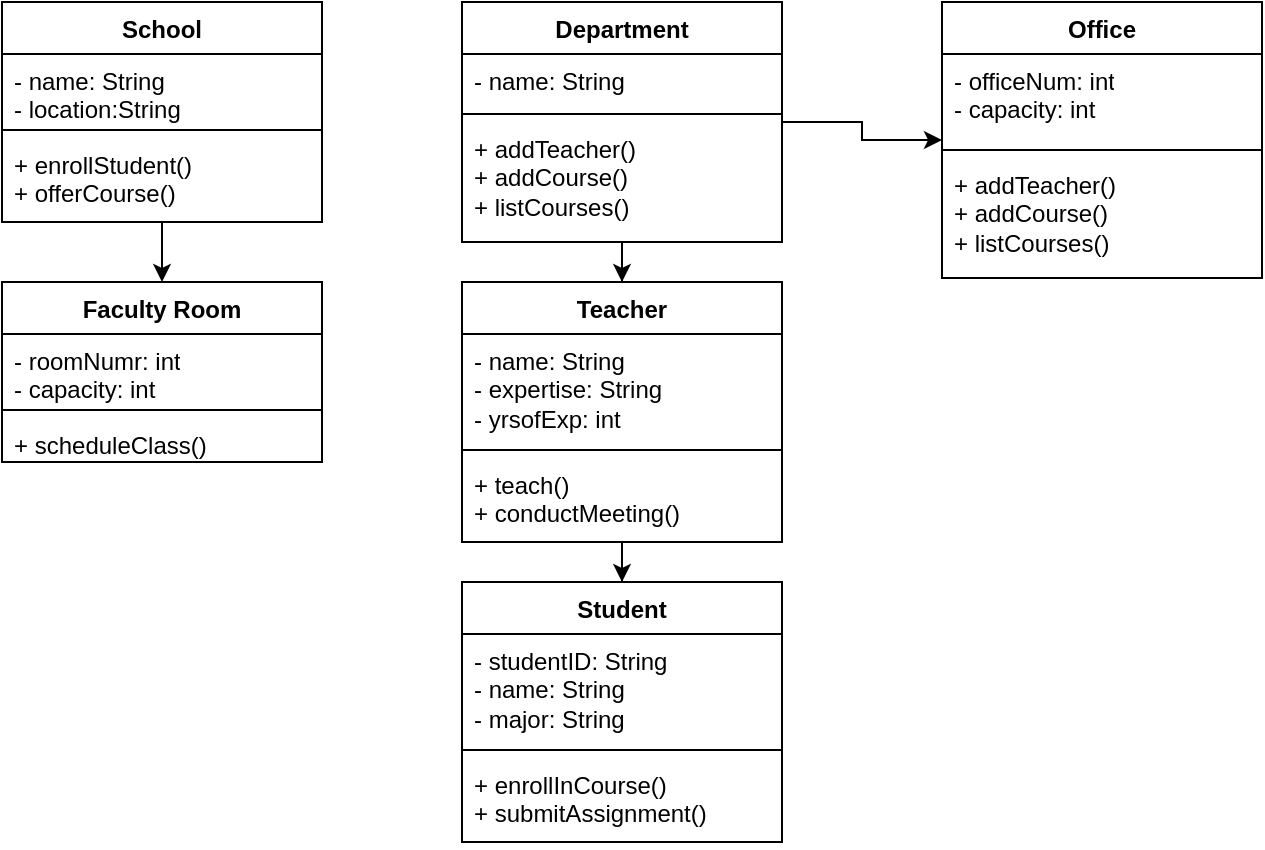 <mxfile version="23.0.2" type="github">
  <diagram name="Page-1" id="e7e014a7-5840-1c2e-5031-d8a46d1fe8dd">
    <mxGraphModel dx="894" dy="488" grid="1" gridSize="10" guides="1" tooltips="1" connect="1" arrows="1" fold="1" page="1" pageScale="1" pageWidth="1169" pageHeight="826" background="none" math="0" shadow="0">
      <root>
        <mxCell id="0" />
        <mxCell id="1" parent="0" />
        <mxCell id="pBPji8Fg3hZVdJj9yD6X-52" value="" style="edgeStyle=orthogonalEdgeStyle;rounded=0;orthogonalLoop=1;jettySize=auto;html=1;" edge="1" parent="1" source="pBPji8Fg3hZVdJj9yD6X-44" target="pBPji8Fg3hZVdJj9yD6X-48">
          <mxGeometry relative="1" as="geometry" />
        </mxCell>
        <mxCell id="pBPji8Fg3hZVdJj9yD6X-44" value="School&lt;br&gt;" style="swimlane;fontStyle=1;align=center;verticalAlign=top;childLayout=stackLayout;horizontal=1;startSize=26;horizontalStack=0;resizeParent=1;resizeParentMax=0;resizeLast=0;collapsible=1;marginBottom=0;whiteSpace=wrap;html=1;" vertex="1" parent="1">
          <mxGeometry x="310" y="240" width="160" height="110" as="geometry" />
        </mxCell>
        <mxCell id="pBPji8Fg3hZVdJj9yD6X-45" value="- name: String&lt;br&gt;- location:String" style="text;strokeColor=none;fillColor=none;align=left;verticalAlign=top;spacingLeft=4;spacingRight=4;overflow=hidden;rotatable=0;points=[[0,0.5],[1,0.5]];portConstraint=eastwest;whiteSpace=wrap;html=1;" vertex="1" parent="pBPji8Fg3hZVdJj9yD6X-44">
          <mxGeometry y="26" width="160" height="34" as="geometry" />
        </mxCell>
        <mxCell id="pBPji8Fg3hZVdJj9yD6X-46" value="" style="line;strokeWidth=1;fillColor=none;align=left;verticalAlign=middle;spacingTop=-1;spacingLeft=3;spacingRight=3;rotatable=0;labelPosition=right;points=[];portConstraint=eastwest;strokeColor=inherit;" vertex="1" parent="pBPji8Fg3hZVdJj9yD6X-44">
          <mxGeometry y="60" width="160" height="8" as="geometry" />
        </mxCell>
        <mxCell id="pBPji8Fg3hZVdJj9yD6X-47" value="+ enrollStudent()&lt;br&gt;+ offerCourse()" style="text;strokeColor=none;fillColor=none;align=left;verticalAlign=top;spacingLeft=4;spacingRight=4;overflow=hidden;rotatable=0;points=[[0,0.5],[1,0.5]];portConstraint=eastwest;whiteSpace=wrap;html=1;" vertex="1" parent="pBPji8Fg3hZVdJj9yD6X-44">
          <mxGeometry y="68" width="160" height="42" as="geometry" />
        </mxCell>
        <mxCell id="pBPji8Fg3hZVdJj9yD6X-48" value="Faculty Room" style="swimlane;fontStyle=1;align=center;verticalAlign=top;childLayout=stackLayout;horizontal=1;startSize=26;horizontalStack=0;resizeParent=1;resizeParentMax=0;resizeLast=0;collapsible=1;marginBottom=0;whiteSpace=wrap;html=1;" vertex="1" parent="1">
          <mxGeometry x="310" y="380" width="160" height="90" as="geometry" />
        </mxCell>
        <mxCell id="pBPji8Fg3hZVdJj9yD6X-49" value="- roomNumr: int&lt;br&gt;- capacity: int" style="text;strokeColor=none;fillColor=none;align=left;verticalAlign=top;spacingLeft=4;spacingRight=4;overflow=hidden;rotatable=0;points=[[0,0.5],[1,0.5]];portConstraint=eastwest;whiteSpace=wrap;html=1;" vertex="1" parent="pBPji8Fg3hZVdJj9yD6X-48">
          <mxGeometry y="26" width="160" height="34" as="geometry" />
        </mxCell>
        <mxCell id="pBPji8Fg3hZVdJj9yD6X-50" value="" style="line;strokeWidth=1;fillColor=none;align=left;verticalAlign=middle;spacingTop=-1;spacingLeft=3;spacingRight=3;rotatable=0;labelPosition=right;points=[];portConstraint=eastwest;strokeColor=inherit;" vertex="1" parent="pBPji8Fg3hZVdJj9yD6X-48">
          <mxGeometry y="60" width="160" height="8" as="geometry" />
        </mxCell>
        <mxCell id="pBPji8Fg3hZVdJj9yD6X-51" value="+ scheduleClass()" style="text;strokeColor=none;fillColor=none;align=left;verticalAlign=top;spacingLeft=4;spacingRight=4;overflow=hidden;rotatable=0;points=[[0,0.5],[1,0.5]];portConstraint=eastwest;whiteSpace=wrap;html=1;" vertex="1" parent="pBPji8Fg3hZVdJj9yD6X-48">
          <mxGeometry y="68" width="160" height="22" as="geometry" />
        </mxCell>
        <mxCell id="pBPji8Fg3hZVdJj9yD6X-61" value="" style="edgeStyle=orthogonalEdgeStyle;rounded=0;orthogonalLoop=1;jettySize=auto;html=1;" edge="1" parent="1" source="pBPji8Fg3hZVdJj9yD6X-53" target="pBPji8Fg3hZVdJj9yD6X-57">
          <mxGeometry relative="1" as="geometry" />
        </mxCell>
        <mxCell id="pBPji8Fg3hZVdJj9yD6X-77" value="" style="edgeStyle=orthogonalEdgeStyle;rounded=0;orthogonalLoop=1;jettySize=auto;html=1;" edge="1" parent="1" source="pBPji8Fg3hZVdJj9yD6X-53" target="pBPji8Fg3hZVdJj9yD6X-73">
          <mxGeometry relative="1" as="geometry" />
        </mxCell>
        <mxCell id="pBPji8Fg3hZVdJj9yD6X-53" value="Department" style="swimlane;fontStyle=1;align=center;verticalAlign=top;childLayout=stackLayout;horizontal=1;startSize=26;horizontalStack=0;resizeParent=1;resizeParentMax=0;resizeLast=0;collapsible=1;marginBottom=0;whiteSpace=wrap;html=1;" vertex="1" parent="1">
          <mxGeometry x="540" y="240" width="160" height="120" as="geometry" />
        </mxCell>
        <mxCell id="pBPji8Fg3hZVdJj9yD6X-54" value="- name: String" style="text;strokeColor=none;fillColor=none;align=left;verticalAlign=top;spacingLeft=4;spacingRight=4;overflow=hidden;rotatable=0;points=[[0,0.5],[1,0.5]];portConstraint=eastwest;whiteSpace=wrap;html=1;" vertex="1" parent="pBPji8Fg3hZVdJj9yD6X-53">
          <mxGeometry y="26" width="160" height="26" as="geometry" />
        </mxCell>
        <mxCell id="pBPji8Fg3hZVdJj9yD6X-55" value="" style="line;strokeWidth=1;fillColor=none;align=left;verticalAlign=middle;spacingTop=-1;spacingLeft=3;spacingRight=3;rotatable=0;labelPosition=right;points=[];portConstraint=eastwest;strokeColor=inherit;" vertex="1" parent="pBPji8Fg3hZVdJj9yD6X-53">
          <mxGeometry y="52" width="160" height="8" as="geometry" />
        </mxCell>
        <mxCell id="pBPji8Fg3hZVdJj9yD6X-56" value="+ addTeacher()&lt;br&gt;+ addCourse()&lt;br&gt;+ listCourses()" style="text;strokeColor=none;fillColor=none;align=left;verticalAlign=top;spacingLeft=4;spacingRight=4;overflow=hidden;rotatable=0;points=[[0,0.5],[1,0.5]];portConstraint=eastwest;whiteSpace=wrap;html=1;" vertex="1" parent="pBPji8Fg3hZVdJj9yD6X-53">
          <mxGeometry y="60" width="160" height="60" as="geometry" />
        </mxCell>
        <mxCell id="pBPji8Fg3hZVdJj9yD6X-66" value="" style="edgeStyle=orthogonalEdgeStyle;rounded=0;orthogonalLoop=1;jettySize=auto;html=1;" edge="1" parent="1" source="pBPji8Fg3hZVdJj9yD6X-57" target="pBPji8Fg3hZVdJj9yD6X-62">
          <mxGeometry relative="1" as="geometry" />
        </mxCell>
        <mxCell id="pBPji8Fg3hZVdJj9yD6X-57" value="Teacher" style="swimlane;fontStyle=1;align=center;verticalAlign=top;childLayout=stackLayout;horizontal=1;startSize=26;horizontalStack=0;resizeParent=1;resizeParentMax=0;resizeLast=0;collapsible=1;marginBottom=0;whiteSpace=wrap;html=1;" vertex="1" parent="1">
          <mxGeometry x="540" y="380" width="160" height="130" as="geometry" />
        </mxCell>
        <mxCell id="pBPji8Fg3hZVdJj9yD6X-58" value="- name: String&lt;br&gt;- expertise: String&lt;br&gt;- yrsofExp: int" style="text;strokeColor=none;fillColor=none;align=left;verticalAlign=top;spacingLeft=4;spacingRight=4;overflow=hidden;rotatable=0;points=[[0,0.5],[1,0.5]];portConstraint=eastwest;whiteSpace=wrap;html=1;" vertex="1" parent="pBPji8Fg3hZVdJj9yD6X-57">
          <mxGeometry y="26" width="160" height="54" as="geometry" />
        </mxCell>
        <mxCell id="pBPji8Fg3hZVdJj9yD6X-59" value="" style="line;strokeWidth=1;fillColor=none;align=left;verticalAlign=middle;spacingTop=-1;spacingLeft=3;spacingRight=3;rotatable=0;labelPosition=right;points=[];portConstraint=eastwest;strokeColor=inherit;" vertex="1" parent="pBPji8Fg3hZVdJj9yD6X-57">
          <mxGeometry y="80" width="160" height="8" as="geometry" />
        </mxCell>
        <mxCell id="pBPji8Fg3hZVdJj9yD6X-60" value="+ teach()&lt;br&gt;+ conductMeeting()" style="text;strokeColor=none;fillColor=none;align=left;verticalAlign=top;spacingLeft=4;spacingRight=4;overflow=hidden;rotatable=0;points=[[0,0.5],[1,0.5]];portConstraint=eastwest;whiteSpace=wrap;html=1;" vertex="1" parent="pBPji8Fg3hZVdJj9yD6X-57">
          <mxGeometry y="88" width="160" height="42" as="geometry" />
        </mxCell>
        <mxCell id="pBPji8Fg3hZVdJj9yD6X-62" value="Student" style="swimlane;fontStyle=1;align=center;verticalAlign=top;childLayout=stackLayout;horizontal=1;startSize=26;horizontalStack=0;resizeParent=1;resizeParentMax=0;resizeLast=0;collapsible=1;marginBottom=0;whiteSpace=wrap;html=1;" vertex="1" parent="1">
          <mxGeometry x="540" y="530" width="160" height="130" as="geometry" />
        </mxCell>
        <mxCell id="pBPji8Fg3hZVdJj9yD6X-63" value="- studentID: String&lt;br&gt;- name: String&lt;br&gt;- major: String" style="text;strokeColor=none;fillColor=none;align=left;verticalAlign=top;spacingLeft=4;spacingRight=4;overflow=hidden;rotatable=0;points=[[0,0.5],[1,0.5]];portConstraint=eastwest;whiteSpace=wrap;html=1;" vertex="1" parent="pBPji8Fg3hZVdJj9yD6X-62">
          <mxGeometry y="26" width="160" height="54" as="geometry" />
        </mxCell>
        <mxCell id="pBPji8Fg3hZVdJj9yD6X-64" value="" style="line;strokeWidth=1;fillColor=none;align=left;verticalAlign=middle;spacingTop=-1;spacingLeft=3;spacingRight=3;rotatable=0;labelPosition=right;points=[];portConstraint=eastwest;strokeColor=inherit;" vertex="1" parent="pBPji8Fg3hZVdJj9yD6X-62">
          <mxGeometry y="80" width="160" height="8" as="geometry" />
        </mxCell>
        <mxCell id="pBPji8Fg3hZVdJj9yD6X-65" value="+ enrollInCourse()&lt;br&gt;+ submitAssignment()" style="text;strokeColor=none;fillColor=none;align=left;verticalAlign=top;spacingLeft=4;spacingRight=4;overflow=hidden;rotatable=0;points=[[0,0.5],[1,0.5]];portConstraint=eastwest;whiteSpace=wrap;html=1;" vertex="1" parent="pBPji8Fg3hZVdJj9yD6X-62">
          <mxGeometry y="88" width="160" height="42" as="geometry" />
        </mxCell>
        <mxCell id="pBPji8Fg3hZVdJj9yD6X-73" value="Office" style="swimlane;fontStyle=1;align=center;verticalAlign=top;childLayout=stackLayout;horizontal=1;startSize=26;horizontalStack=0;resizeParent=1;resizeParentMax=0;resizeLast=0;collapsible=1;marginBottom=0;whiteSpace=wrap;html=1;" vertex="1" parent="1">
          <mxGeometry x="780" y="240" width="160" height="138" as="geometry" />
        </mxCell>
        <mxCell id="pBPji8Fg3hZVdJj9yD6X-74" value="- officeNum: int&lt;br&gt;- capacity: int" style="text;strokeColor=none;fillColor=none;align=left;verticalAlign=top;spacingLeft=4;spacingRight=4;overflow=hidden;rotatable=0;points=[[0,0.5],[1,0.5]];portConstraint=eastwest;whiteSpace=wrap;html=1;" vertex="1" parent="pBPji8Fg3hZVdJj9yD6X-73">
          <mxGeometry y="26" width="160" height="44" as="geometry" />
        </mxCell>
        <mxCell id="pBPji8Fg3hZVdJj9yD6X-75" value="" style="line;strokeWidth=1;fillColor=none;align=left;verticalAlign=middle;spacingTop=-1;spacingLeft=3;spacingRight=3;rotatable=0;labelPosition=right;points=[];portConstraint=eastwest;strokeColor=inherit;" vertex="1" parent="pBPji8Fg3hZVdJj9yD6X-73">
          <mxGeometry y="70" width="160" height="8" as="geometry" />
        </mxCell>
        <mxCell id="pBPji8Fg3hZVdJj9yD6X-76" value="+ addTeacher()&lt;br&gt;+ addCourse()&lt;br&gt;+ listCourses()" style="text;strokeColor=none;fillColor=none;align=left;verticalAlign=top;spacingLeft=4;spacingRight=4;overflow=hidden;rotatable=0;points=[[0,0.5],[1,0.5]];portConstraint=eastwest;whiteSpace=wrap;html=1;" vertex="1" parent="pBPji8Fg3hZVdJj9yD6X-73">
          <mxGeometry y="78" width="160" height="60" as="geometry" />
        </mxCell>
      </root>
    </mxGraphModel>
  </diagram>
</mxfile>
